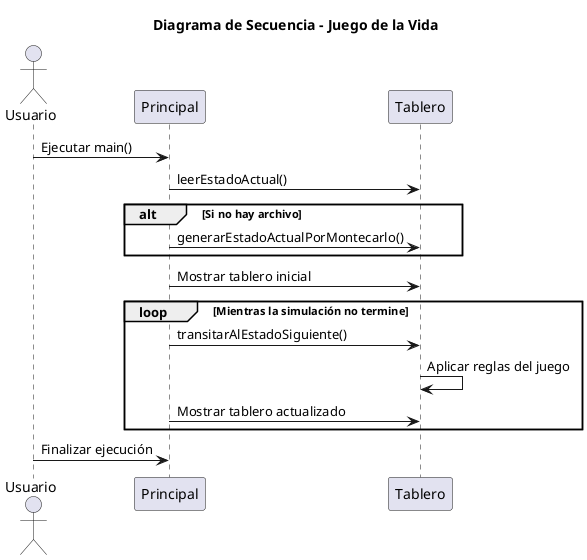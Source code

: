 @startuml

title Diagrama de Secuencia - Juego de la Vida

actor Usuario
participant Principal
participant Tablero

Usuario -> Principal: Ejecutar main()
Principal -> Tablero: leerEstadoActual()
alt Si no hay archivo
    Principal -> Tablero: generarEstadoActualPorMontecarlo()
end
Principal -> Tablero: Mostrar tablero inicial
loop Mientras la simulación no termine
    Principal -> Tablero: transitarAlEstadoSiguiente()
    Tablero -> Tablero: Aplicar reglas del juego
    Principal -> Tablero: Mostrar tablero actualizado
end
Usuario -> Principal: Finalizar ejecución

@enduml